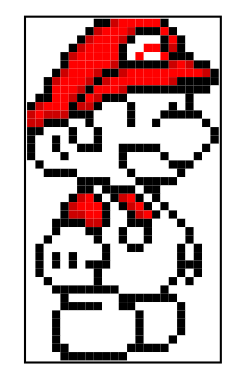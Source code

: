 digraph matriz_inorder
{
	node[shape = plaintext];
		//Nodos internos
		capa_inorder[label = <<TABLE BORDER = "1" CELLBORDER = "0" CELLSPACING = "0">
		<TR > <TD BGCOLOR = "#FFFFFF"></TD>	<TD BGCOLOR = "#FFFFFF"></TD>	<TD BGCOLOR = "#FFFFFF"></TD>	<TD BGCOLOR = "#FFFFFF"></TD>	<TD BGCOLOR = "#FFFFFF"></TD>	<TD BGCOLOR = "#FFFFFF"></TD>	<TD BGCOLOR = "#FFFFFF"></TD>	<TD BGCOLOR = "#FFFFFF"></TD>	<TD BGCOLOR = "#000000"></TD>	<TD BGCOLOR = "#000000"></TD>	<TD BGCOLOR = "#CC0000"></TD>	<TD BGCOLOR = "#FF0000"></TD>	<TD BGCOLOR = "#FF0000"></TD>	<TD BGCOLOR = "#FF0000"></TD>	<TD BGCOLOR = "#FF0000"></TD>	<TD BGCOLOR = "#FF0000"></TD>	<TD BGCOLOR = "#000000"></TD>	<TD BGCOLOR = "#FFFFFF"></TD>	<TD BGCOLOR = "#FFFFFF"></TD>	<TD BGCOLOR = "#FFFFFF"></TD>	<TD BGCOLOR = "#FFFFFF"></TD>	<TD BGCOLOR = "#FFFFFF"></TD>	<TD BGCOLOR = "#FFFFFF"></TD>	 </TR>
		<TR > <TD BGCOLOR = "#FFFFFF"></TD>	<TD BGCOLOR = "#FFFFFF"></TD>	<TD BGCOLOR = "#FFFFFF"></TD>	<TD BGCOLOR = "#FFFFFF"></TD>	<TD BGCOLOR = "#FFFFFF"></TD>	<TD BGCOLOR = "#FFFFFF"></TD>	<TD BGCOLOR = "#FFFFFF"></TD>	<TD BGCOLOR = "#000000"></TD>	<TD BGCOLOR = "#CC0000"></TD>	<TD BGCOLOR = "#FF0000"></TD>	<TD BGCOLOR = "#FF0000"></TD>	<TD BGCOLOR = "#FF0000"></TD>	<TD BGCOLOR = "#CC0000"></TD>	<TD BGCOLOR = "#000000"></TD>	<TD BGCOLOR = "#000000"></TD>	<TD BGCOLOR = "#000000"></TD>	<TD BGCOLOR = "#FF0000"></TD>	<TD BGCOLOR = "#000000"></TD>	<TD BGCOLOR = "#FFFFFF"></TD>	<TD BGCOLOR = "#FFFFFF"></TD>	<TD BGCOLOR = "#FFFFFF"></TD>	<TD BGCOLOR = "#FFFFFF"></TD>	<TD BGCOLOR = "#FFFFFF"></TD>	 </TR>
		<TR > <TD BGCOLOR = "#FFFFFF"></TD>	<TD BGCOLOR = "#FFFFFF"></TD>	<TD BGCOLOR = "#FFFFFF"></TD>	<TD BGCOLOR = "#FFFFFF"></TD>	<TD BGCOLOR = "#FFFFFF"></TD>	<TD BGCOLOR = "#FFFFFF"></TD>	<TD BGCOLOR = "#000000"></TD>	<TD BGCOLOR = "#CC0000"></TD>	<TD BGCOLOR = "#FF0000"></TD>	<TD BGCOLOR = "#FF0000"></TD>	<TD BGCOLOR = "#FF0000"></TD>	<TD BGCOLOR = "#CC0000"></TD>	<TD BGCOLOR = "#000000"></TD>	<TD BGCOLOR = "#FFFFFF"></TD>	<TD BGCOLOR = "#FFFFFF"></TD>	<TD BGCOLOR = "#FFFFFF"></TD>	<TD BGCOLOR = "#000000"></TD>	<TD BGCOLOR = "#FF0000"></TD>	<TD BGCOLOR = "#000000"></TD>	<TD BGCOLOR = "#FFFFFF"></TD>	<TD BGCOLOR = "#FFFFFF"></TD>	<TD BGCOLOR = "#FFFFFF"></TD>	<TD BGCOLOR = "#FFFFFF"></TD>	 </TR>
		<TR > <TD BGCOLOR = "#FFFFFF"></TD>	<TD BGCOLOR = "#FFFFFF"></TD>	<TD BGCOLOR = "#FFFFFF"></TD>	<TD BGCOLOR = "#FFFFFF"></TD>	<TD BGCOLOR = "#FFFFFF"></TD>	<TD BGCOLOR = "#000000"></TD>	<TD BGCOLOR = "#CC0000"></TD>	<TD BGCOLOR = "#FF0000"></TD>	<TD BGCOLOR = "#FF0000"></TD>	<TD BGCOLOR = "#FF0000"></TD>	<TD BGCOLOR = "#FF0000"></TD>	<TD BGCOLOR = "#000000"></TD>	<TD BGCOLOR = "#FFFFFF"></TD>	<TD BGCOLOR = "#FFFFFF"></TD>	<TD BGCOLOR = "#FF0000"></TD>	<TD BGCOLOR = "#FF0000"></TD>	<TD BGCOLOR = "#000000"></TD>	<TD BGCOLOR = "#CC0000"></TD>	<TD BGCOLOR = "#000000"></TD>	<TD BGCOLOR = "#FFFFFF"></TD>	<TD BGCOLOR = "#FFFFFF"></TD>	<TD BGCOLOR = "#FFFFFF"></TD>	<TD BGCOLOR = "#FFFFFF"></TD>	 </TR>
		<TR > <TD BGCOLOR = "#FFFFFF"></TD>	<TD BGCOLOR = "#FFFFFF"></TD>	<TD BGCOLOR = "#FFFFFF"></TD>	<TD BGCOLOR = "#FFFFFF"></TD>	<TD BGCOLOR = "#000000"></TD>	<TD BGCOLOR = "#CC0000"></TD>	<TD BGCOLOR = "#FF0000"></TD>	<TD BGCOLOR = "#FF0000"></TD>	<TD BGCOLOR = "#FF0000"></TD>	<TD BGCOLOR = "#FF0000"></TD>	<TD BGCOLOR = "#FF0000"></TD>	<TD BGCOLOR = "#000000"></TD>	<TD BGCOLOR = "#FFFFFF"></TD>	<TD BGCOLOR = "#FF0000"></TD>	<TD BGCOLOR = "#FFFFFF"></TD>	<TD BGCOLOR = "#FFFFFF"></TD>	<TD BGCOLOR = "#FF0000"></TD>	<TD BGCOLOR = "#000000"></TD>	<TD BGCOLOR = "#000000"></TD>	<TD BGCOLOR = "#000000"></TD>	<TD BGCOLOR = "#FFFFFF"></TD>	<TD BGCOLOR = "#FFFFFF"></TD>	<TD BGCOLOR = "#FFFFFF"></TD>	 </TR>
		<TR > <TD BGCOLOR = "#FFFFFF"></TD>	<TD BGCOLOR = "#FFFFFF"></TD>	<TD BGCOLOR = "#FFFFFF"></TD>	<TD BGCOLOR = "#FFFFFF"></TD>	<TD BGCOLOR = "#000000"></TD>	<TD BGCOLOR = "#FF0000"></TD>	<TD BGCOLOR = "#FF0000"></TD>	<TD BGCOLOR = "#FF0000"></TD>	<TD BGCOLOR = "#FF0000"></TD>	<TD BGCOLOR = "#FF0000"></TD>	<TD BGCOLOR = "#CC0000"></TD>	<TD BGCOLOR = "#000000"></TD>	<TD BGCOLOR = "#000000"></TD>	<TD BGCOLOR = "#000000"></TD>	<TD BGCOLOR = "#000000"></TD>	<TD BGCOLOR = "#000000"></TD>	<TD BGCOLOR = "#000000"></TD>	<TD BGCOLOR = "#CC0000"></TD>	<TD BGCOLOR = "#FF0000"></TD>	<TD BGCOLOR = "#CC0000"></TD>	<TD BGCOLOR = "#000000"></TD>	<TD BGCOLOR = "#000000"></TD>	<TD BGCOLOR = "#FFFFFF"></TD>	 </TR>
		<TR > <TD BGCOLOR = "#FFFFFF"></TD>	<TD BGCOLOR = "#FFFFFF"></TD>	<TD BGCOLOR = "#FFFFFF"></TD>	<TD BGCOLOR = "#000000"></TD>	<TD BGCOLOR = "#CC0000"></TD>	<TD BGCOLOR = "#FF0000"></TD>	<TD BGCOLOR = "#FF0000"></TD>	<TD BGCOLOR = "#FF0000"></TD>	<TD BGCOLOR = "#CC0000"></TD>	<TD BGCOLOR = "#000000"></TD>	<TD BGCOLOR = "#000000"></TD>	<TD BGCOLOR = "#CC0000"></TD>	<TD BGCOLOR = "#FF0000"></TD>	<TD BGCOLOR = "#FF0000"></TD>	<TD BGCOLOR = "#FF0000"></TD>	<TD BGCOLOR = "#FF0000"></TD>	<TD BGCOLOR = "#FF0000"></TD>	<TD BGCOLOR = "#FF0000"></TD>	<TD BGCOLOR = "#FF0000"></TD>	<TD BGCOLOR = "#FF0000"></TD>	<TD BGCOLOR = "#FF0000"></TD>	<TD BGCOLOR = "#CC0000"></TD>	<TD BGCOLOR = "#000000"></TD>	 </TR>
		<TR > <TD BGCOLOR = "#FFFFFF"></TD>	<TD BGCOLOR = "#FFFFFF"></TD>	<TD BGCOLOR = "#000000"></TD>	<TD BGCOLOR = "#CC0000"></TD>	<TD BGCOLOR = "#FF0000"></TD>	<TD BGCOLOR = "#FF0000"></TD>	<TD BGCOLOR = "#FF0000"></TD>	<TD BGCOLOR = "#CC0000"></TD>	<TD BGCOLOR = "#000000"></TD>	<TD BGCOLOR = "#CC0000"></TD>	<TD BGCOLOR = "#FF0000"></TD>	<TD BGCOLOR = "#FF0000"></TD>	<TD BGCOLOR = "#FF0000"></TD>	<TD BGCOLOR = "#FF0000"></TD>	<TD BGCOLOR = "#FF0000"></TD>	<TD BGCOLOR = "#FF0000"></TD>	<TD BGCOLOR = "#FF0000"></TD>	<TD BGCOLOR = "#CC0000"></TD>	<TD BGCOLOR = "#000000"></TD>	<TD BGCOLOR = "#000000"></TD>	<TD BGCOLOR = "#000000"></TD>	<TD BGCOLOR = "#000000"></TD>	<TD BGCOLOR = "#000000"></TD>	 </TR>
		<TR > <TD BGCOLOR = "#FFFFFF"></TD>	<TD BGCOLOR = "#FFFFFF"></TD>	<TD BGCOLOR = "#000000"></TD>	<TD BGCOLOR = "#FF0000"></TD>	<TD BGCOLOR = "#FF0000"></TD>	<TD BGCOLOR = "#FF0000"></TD>	<TD BGCOLOR = "#CC0000"></TD>	<TD BGCOLOR = "#000000"></TD>	<TD BGCOLOR = "#FF0000"></TD>	<TD BGCOLOR = "#FF0000"></TD>	<TD BGCOLOR = "#FF0000"></TD>	<TD BGCOLOR = "#CC0000"></TD>	<TD BGCOLOR = "#000000"></TD>	<TD BGCOLOR = "#000000"></TD>	<TD BGCOLOR = "#000000"></TD>	<TD BGCOLOR = "#000000"></TD>	<TD BGCOLOR = "#000000"></TD>	<TD BGCOLOR = "#000000"></TD>	<TD BGCOLOR = "#000000"></TD>	<TD BGCOLOR = "#000000"></TD>	<TD BGCOLOR = "#000000"></TD>	<TD BGCOLOR = "#000000"></TD>	<TD BGCOLOR = "#FFFFFF"></TD>	 </TR>
		<TR > <TD BGCOLOR = "#FFFFFF"></TD>	<TD BGCOLOR = "#000000"></TD>	<TD BGCOLOR = "#000000"></TD>	<TD BGCOLOR = "#FF0000"></TD>	<TD BGCOLOR = "#FF0000"></TD>	<TD BGCOLOR = "#CC0000"></TD>	<TD BGCOLOR = "#000000"></TD>	<TD BGCOLOR = "#FF0000"></TD>	<TD BGCOLOR = "#CC0000"></TD>	<TD BGCOLOR = "#000000"></TD>	<TD BGCOLOR = "#000000"></TD>	<TD BGCOLOR = "#000000"></TD>	<TD BGCOLOR = "#FFFFFF"></TD>	<TD BGCOLOR = "#FFFFFF"></TD>	<TD BGCOLOR = "#FFFFFF"></TD>	<TD BGCOLOR = "#FFFFFF"></TD>	<TD BGCOLOR = "#FFFFFF"></TD>	<TD BGCOLOR = "#FFFFFF"></TD>	<TD BGCOLOR = "#FFFFFF"></TD>	<TD BGCOLOR = "#000000"></TD>	<TD BGCOLOR = "#FFFFFF"></TD>	<TD BGCOLOR = "#FFFFFF"></TD>	<TD BGCOLOR = "#FFFFFF"></TD>	 </TR>
		<TR > <TD BGCOLOR = "#000000"></TD>	<TD BGCOLOR = "#CC0000"></TD>	<TD BGCOLOR = "#FF0000"></TD>	<TD BGCOLOR = "#FF0000"></TD>	<TD BGCOLOR = "#FF0000"></TD>	<TD BGCOLOR = "#000000"></TD>	<TD BGCOLOR = "#CC0000"></TD>	<TD BGCOLOR = "#CC0000"></TD>	<TD BGCOLOR = "#000000"></TD>	<TD BGCOLOR = "#FFFFFF"></TD>	<TD BGCOLOR = "#FFFFFF"></TD>	<TD BGCOLOR = "#FFFFFF"></TD>	<TD BGCOLOR = "#000000"></TD>	<TD BGCOLOR = "#FFFFFF"></TD>	<TD BGCOLOR = "#FFFFFF"></TD>	<TD BGCOLOR = "#FFFFFF"></TD>	<TD BGCOLOR = "#FFFFFF"></TD>	<TD BGCOLOR = "#000000"></TD>	<TD BGCOLOR = "#FFFFFF"></TD>	<TD BGCOLOR = "#000000"></TD>	<TD BGCOLOR = "#FFFFFF"></TD>	<TD BGCOLOR = "#FFFFFF"></TD>	<TD BGCOLOR = "#FFFFFF"></TD>	 </TR>
		<TR > <TD BGCOLOR = "#CC0000"></TD>	<TD BGCOLOR = "#FF0000"></TD>	<TD BGCOLOR = "#CC0000"></TD>	<TD BGCOLOR = "#CC0000"></TD>	<TD BGCOLOR = "#CC0000"></TD>	<TD BGCOLOR = "#000000"></TD>	<TD BGCOLOR = "#000000"></TD>	<TD BGCOLOR = "#000000"></TD>	<TD BGCOLOR = "#FFFFFF"></TD>	<TD BGCOLOR = "#FFFFFF"></TD>	<TD BGCOLOR = "#FFFFFF"></TD>	<TD BGCOLOR = "#FFFFFF"></TD>	<TD BGCOLOR = "#000000"></TD>	<TD BGCOLOR = "#FFFFFF"></TD>	<TD BGCOLOR = "#FFFFFF"></TD>	<TD BGCOLOR = "#FFFFFF"></TD>	<TD BGCOLOR = "#000000"></TD>	<TD BGCOLOR = "#000000"></TD>	<TD BGCOLOR = "#000000"></TD>	<TD BGCOLOR = "#000000"></TD>	<TD BGCOLOR = "#000000"></TD>	<TD BGCOLOR = "#FFFFFF"></TD>	<TD BGCOLOR = "#FFFFFF"></TD>	 </TR>
		<TR > <TD BGCOLOR = "#CC0000"></TD>	<TD BGCOLOR = "#CC0000"></TD>	<TD BGCOLOR = "#000000"></TD>	<TD BGCOLOR = "#000000"></TD>	<TD BGCOLOR = "#000000"></TD>	<TD BGCOLOR = "#FFFFFF"></TD>	<TD BGCOLOR = "#FFFFFF"></TD>	<TD BGCOLOR = "#000000"></TD>	<TD BGCOLOR = "#FFFFFF"></TD>	<TD BGCOLOR = "#FFFFFF"></TD>	<TD BGCOLOR = "#FFFFFF"></TD>	<TD BGCOLOR = "#FFFFFF"></TD>	<TD BGCOLOR = "#000000"></TD>	<TD BGCOLOR = "#FFFFFF"></TD>	<TD BGCOLOR = "#FFFFFF"></TD>	<TD BGCOLOR = "#000000"></TD>	<TD BGCOLOR = "#FFFFFF"></TD>	<TD BGCOLOR = "#FFFFFF"></TD>	<TD BGCOLOR = "#FFFFFF"></TD>	<TD BGCOLOR = "#FFFFFF"></TD>	<TD BGCOLOR = "#FFFFFF"></TD>	<TD BGCOLOR = "#000000"></TD>	<TD BGCOLOR = "#FFFFFF"></TD>	 </TR>
		<TR > <TD BGCOLOR = "#000000"></TD>	<TD BGCOLOR = "#000000"></TD>	<TD BGCOLOR = "#FFFFFF"></TD>	<TD BGCOLOR = "#FFFFFF"></TD>	<TD BGCOLOR = "#FFFFFF"></TD>	<TD BGCOLOR = "#000000"></TD>	<TD BGCOLOR = "#FFFFFF"></TD>	<TD BGCOLOR = "#FFFFFF"></TD>	<TD BGCOLOR = "#000000"></TD>	<TD BGCOLOR = "#FFFFFF"></TD>	<TD BGCOLOR = "#FFFFFF"></TD>	<TD BGCOLOR = "#FFFFFF"></TD>	<TD BGCOLOR = "#FFFFFF"></TD>	<TD BGCOLOR = "#FFFFFF"></TD>	<TD BGCOLOR = "#FFFFFF"></TD>	<TD BGCOLOR = "#FFFFFF"></TD>	<TD BGCOLOR = "#FFFFFF"></TD>	<TD BGCOLOR = "#FFFFFF"></TD>	<TD BGCOLOR = "#FFFFFF"></TD>	<TD BGCOLOR = "#FFFFFF"></TD>	<TD BGCOLOR = "#FFFFFF"></TD>	<TD BGCOLOR = "#FFFFFF"></TD>	<TD BGCOLOR = "#000000"></TD>	 </TR>
		<TR > <TD BGCOLOR = "#000000"></TD>	<TD BGCOLOR = "#FFFFFF"></TD>	<TD BGCOLOR = "#FFFFFF"></TD>	<TD BGCOLOR = "#000000"></TD>	<TD BGCOLOR = "#FFFFFF"></TD>	<TD BGCOLOR = "#000000"></TD>	<TD BGCOLOR = "#FFFFFF"></TD>	<TD BGCOLOR = "#FFFFFF"></TD>	<TD BGCOLOR = "#000000"></TD>	<TD BGCOLOR = "#FFFFFF"></TD>	<TD BGCOLOR = "#FFFFFF"></TD>	<TD BGCOLOR = "#FFFFFF"></TD>	<TD BGCOLOR = "#FFFFFF"></TD>	<TD BGCOLOR = "#FFFFFF"></TD>	<TD BGCOLOR = "#FFFFFF"></TD>	<TD BGCOLOR = "#FFFFFF"></TD>	<TD BGCOLOR = "#FFFFFF"></TD>	<TD BGCOLOR = "#FFFFFF"></TD>	<TD BGCOLOR = "#FFFFFF"></TD>	<TD BGCOLOR = "#FFFFFF"></TD>	<TD BGCOLOR = "#FFFFFF"></TD>	<TD BGCOLOR = "#FFFFFF"></TD>	<TD BGCOLOR = "#000000"></TD>	 </TR>
		<TR > <TD BGCOLOR = "#000000"></TD>	<TD BGCOLOR = "#FFFFFF"></TD>	<TD BGCOLOR = "#FFFFFF"></TD>	<TD BGCOLOR = "#000000"></TD>	<TD BGCOLOR = "#FFFFFF"></TD>	<TD BGCOLOR = "#FFFFFF"></TD>	<TD BGCOLOR = "#000000"></TD>	<TD BGCOLOR = "#000000"></TD>	<TD BGCOLOR = "#000000"></TD>	<TD BGCOLOR = "#FFFFFF"></TD>	<TD BGCOLOR = "#FFFFFF"></TD>	<TD BGCOLOR = "#000000"></TD>	<TD BGCOLOR = "#000000"></TD>	<TD BGCOLOR = "#000000"></TD>	<TD BGCOLOR = "#000000"></TD>	<TD BGCOLOR = "#000000"></TD>	<TD BGCOLOR = "#FFFFFF"></TD>	<TD BGCOLOR = "#FFFFFF"></TD>	<TD BGCOLOR = "#FFFFFF"></TD>	<TD BGCOLOR = "#FFFFFF"></TD>	<TD BGCOLOR = "#FFFFFF"></TD>	<TD BGCOLOR = "#000000"></TD>	<TD BGCOLOR = "#FFFFFF"></TD>	 </TR>
		<TR > <TD BGCOLOR = "#000000"></TD>	<TD BGCOLOR = "#FFFFFF"></TD>	<TD BGCOLOR = "#FFFFFF"></TD>	<TD BGCOLOR = "#FFFFFF"></TD>	<TD BGCOLOR = "#000000"></TD>	<TD BGCOLOR = "#FFFFFF"></TD>	<TD BGCOLOR = "#FFFFFF"></TD>	<TD BGCOLOR = "#FFFFFF"></TD>	<TD BGCOLOR = "#FFFFFF"></TD>	<TD BGCOLOR = "#FFFFFF"></TD>	<TD BGCOLOR = "#FFFFFF"></TD>	<TD BGCOLOR = "#000000"></TD>	<TD BGCOLOR = "#FFFFFF"></TD>	<TD BGCOLOR = "#FFFFFF"></TD>	<TD BGCOLOR = "#FFFFFF"></TD>	<TD BGCOLOR = "#FFFFFF"></TD>	<TD BGCOLOR = "#000000"></TD>	<TD BGCOLOR = "#FFFFFF"></TD>	<TD BGCOLOR = "#FFFFFF"></TD>	<TD BGCOLOR = "#FFFFFF"></TD>	<TD BGCOLOR = "#000000"></TD>	<TD BGCOLOR = "#FFFFFF"></TD>	<TD BGCOLOR = "#FFFFFF"></TD>	 </TR>
		<TR > <TD BGCOLOR = "#FFFFFF"></TD>	<TD BGCOLOR = "#000000"></TD>	<TD BGCOLOR = "#FFFFFF"></TD>	<TD BGCOLOR = "#FFFFFF"></TD>	<TD BGCOLOR = "#FFFFFF"></TD>	<TD BGCOLOR = "#FFFFFF"></TD>	<TD BGCOLOR = "#FFFFFF"></TD>	<TD BGCOLOR = "#FFFFFF"></TD>	<TD BGCOLOR = "#FFFFFF"></TD>	<TD BGCOLOR = "#FFFFFF"></TD>	<TD BGCOLOR = "#FFFFFF"></TD>	<TD BGCOLOR = "#000000"></TD>	<TD BGCOLOR = "#FFFFFF"></TD>	<TD BGCOLOR = "#FFFFFF"></TD>	<TD BGCOLOR = "#FFFFFF"></TD>	<TD BGCOLOR = "#FFFFFF"></TD>	<TD BGCOLOR = "#FFFFFF"></TD>	<TD BGCOLOR = "#000000"></TD>	<TD BGCOLOR = "#000000"></TD>	<TD BGCOLOR = "#000000"></TD>	<TD BGCOLOR = "#FFFFFF"></TD>	<TD BGCOLOR = "#FFFFFF"></TD>	<TD BGCOLOR = "#FFFFFF"></TD>	 </TR>
		<TR > <TD BGCOLOR = "#FFFFFF"></TD>	<TD BGCOLOR = "#FFFFFF"></TD>	<TD BGCOLOR = "#000000"></TD>	<TD BGCOLOR = "#000000"></TD>	<TD BGCOLOR = "#000000"></TD>	<TD BGCOLOR = "#000000"></TD>	<TD BGCOLOR = "#FFFFFF"></TD>	<TD BGCOLOR = "#FFFFFF"></TD>	<TD BGCOLOR = "#FFFFFF"></TD>	<TD BGCOLOR = "#FFFFFF"></TD>	<TD BGCOLOR = "#FFFFFF"></TD>	<TD BGCOLOR = "#FFFFFF"></TD>	<TD BGCOLOR = "#000000"></TD>	<TD BGCOLOR = "#FFFFFF"></TD>	<TD BGCOLOR = "#FFFFFF"></TD>	<TD BGCOLOR = "#FFFFFF"></TD>	<TD BGCOLOR = "#FFFFFF"></TD>	<TD BGCOLOR = "#FFFFFF"></TD>	<TD BGCOLOR = "#000000"></TD>	<TD BGCOLOR = "#FFFFFF"></TD>	<TD BGCOLOR = "#FFFFFF"></TD>	<TD BGCOLOR = "#FFFFFF"></TD>	<TD BGCOLOR = "#FFFFFF"></TD>	 </TR>
		<TR > <TD BGCOLOR = "#FFFFFF"></TD>	<TD BGCOLOR = "#FFFFFF"></TD>	<TD BGCOLOR = "#FFFFFF"></TD>	<TD BGCOLOR = "#FFFFFF"></TD>	<TD BGCOLOR = "#FFFFFF"></TD>	<TD BGCOLOR = "#FFFFFF"></TD>	<TD BGCOLOR = "#000000"></TD>	<TD BGCOLOR = "#000000"></TD>	<TD BGCOLOR = "#000000"></TD>	<TD BGCOLOR = "#000000"></TD>	<TD BGCOLOR = "#FFFFFF"></TD>	<TD BGCOLOR = "#FFFFFF"></TD>	<TD BGCOLOR = "#FFFFFF"></TD>	<TD BGCOLOR = "#000000"></TD>	<TD BGCOLOR = "#000000"></TD>	<TD BGCOLOR = "#000000"></TD>	<TD BGCOLOR = "#000000"></TD>	<TD BGCOLOR = "#000000"></TD>	<TD BGCOLOR = "#FFFFFF"></TD>	<TD BGCOLOR = "#FFFFFF"></TD>	<TD BGCOLOR = "#FFFFFF"></TD>	<TD BGCOLOR = "#FFFFFF"></TD>	<TD BGCOLOR = "#FFFFFF"></TD>	 </TR>
		<TR > <TD BGCOLOR = "#FFFFFF"></TD>	<TD BGCOLOR = "#FFFFFF"></TD>	<TD BGCOLOR = "#FFFFFF"></TD>	<TD BGCOLOR = "#FFFFFF"></TD>	<TD BGCOLOR = "#FFFFFF"></TD>	<TD BGCOLOR = "#FFFFFF"></TD>	<TD BGCOLOR = "#000000"></TD>	<TD BGCOLOR = "#000000"></TD>	<TD BGCOLOR = "#FFFFFF"></TD>	<TD BGCOLOR = "#000000"></TD>	<TD BGCOLOR = "#000000"></TD>	<TD BGCOLOR = "#000000"></TD>	<TD BGCOLOR = "#000000"></TD>	<TD BGCOLOR = "#FFFFFF"></TD>	<TD BGCOLOR = "#000000"></TD>	<TD BGCOLOR = "#000000"></TD>	<TD BGCOLOR = "#FFFFFF"></TD>	<TD BGCOLOR = "#FFFFFF"></TD>	<TD BGCOLOR = "#FFFFFF"></TD>	<TD BGCOLOR = "#FFFFFF"></TD>	<TD BGCOLOR = "#FFFFFF"></TD>	<TD BGCOLOR = "#FFFFFF"></TD>	<TD BGCOLOR = "#FFFFFF"></TD>	 </TR>
		<TR > <TD BGCOLOR = "#FFFFFF"></TD>	<TD BGCOLOR = "#FFFFFF"></TD>	<TD BGCOLOR = "#FFFFFF"></TD>	<TD BGCOLOR = "#FFFFFF"></TD>	<TD BGCOLOR = "#FFFFFF"></TD>	<TD BGCOLOR = "#000000"></TD>	<TD BGCOLOR = "#CC0000"></TD>	<TD BGCOLOR = "#FF0000"></TD>	<TD BGCOLOR = "#000000"></TD>	<TD BGCOLOR = "#FFFFFF"></TD>	<TD BGCOLOR = "#000000"></TD>	<TD BGCOLOR = "#CC0000"></TD>	<TD BGCOLOR = "#FF0000"></TD>	<TD BGCOLOR = "#000000"></TD>	<TD BGCOLOR = "#FFFFFF"></TD>	<TD BGCOLOR = "#000000"></TD>	<TD BGCOLOR = "#FFFFFF"></TD>	<TD BGCOLOR = "#FFFFFF"></TD>	<TD BGCOLOR = "#FFFFFF"></TD>	<TD BGCOLOR = "#FFFFFF"></TD>	<TD BGCOLOR = "#FFFFFF"></TD>	<TD BGCOLOR = "#FFFFFF"></TD>	<TD BGCOLOR = "#FFFFFF"></TD>	 </TR>
		<TR > <TD BGCOLOR = "#FFFFFF"></TD>	<TD BGCOLOR = "#FFFFFF"></TD>	<TD BGCOLOR = "#FFFFFF"></TD>	<TD BGCOLOR = "#FFFFFF"></TD>	<TD BGCOLOR = "#000000"></TD>	<TD BGCOLOR = "#CC0000"></TD>	<TD BGCOLOR = "#FF0000"></TD>	<TD BGCOLOR = "#FF0000"></TD>	<TD BGCOLOR = "#FF0000"></TD>	<TD BGCOLOR = "#000000"></TD>	<TD BGCOLOR = "#FFFFFF"></TD>	<TD BGCOLOR = "#000000"></TD>	<TD BGCOLOR = "#CC0000"></TD>	<TD BGCOLOR = "#FF0000"></TD>	<TD BGCOLOR = "#000000"></TD>	<TD BGCOLOR = "#FFFFFF"></TD>	<TD BGCOLOR = "#000000"></TD>	<TD BGCOLOR = "#FFFFFF"></TD>	<TD BGCOLOR = "#FFFFFF"></TD>	<TD BGCOLOR = "#FFFFFF"></TD>	<TD BGCOLOR = "#FFFFFF"></TD>	<TD BGCOLOR = "#FFFFFF"></TD>	<TD BGCOLOR = "#FFFFFF"></TD>	 </TR>
		<TR > <TD BGCOLOR = "#FFFFFF"></TD>	<TD BGCOLOR = "#FFFFFF"></TD>	<TD BGCOLOR = "#FFFFFF"></TD>	<TD BGCOLOR = "#FFFFFF"></TD>	<TD BGCOLOR = "#000000"></TD>	<TD BGCOLOR = "#CC0000"></TD>	<TD BGCOLOR = "#CC0000"></TD>	<TD BGCOLOR = "#FF0000"></TD>	<TD BGCOLOR = "#FF0000"></TD>	<TD BGCOLOR = "#000000"></TD>	<TD BGCOLOR = "#FFFFFF"></TD>	<TD BGCOLOR = "#FFFFFF"></TD>	<TD BGCOLOR = "#000000"></TD>	<TD BGCOLOR = "#CC0000"></TD>	<TD BGCOLOR = "#FF0000"></TD>	<TD BGCOLOR = "#000000"></TD>	<TD BGCOLOR = "#FFFFFF"></TD>	<TD BGCOLOR = "#000000"></TD>	<TD BGCOLOR = "#FFFFFF"></TD>	<TD BGCOLOR = "#FFFFFF"></TD>	<TD BGCOLOR = "#FFFFFF"></TD>	<TD BGCOLOR = "#FFFFFF"></TD>	<TD BGCOLOR = "#FFFFFF"></TD>	 </TR>
		<TR > <TD BGCOLOR = "#FFFFFF"></TD>	<TD BGCOLOR = "#FFFFFF"></TD>	<TD BGCOLOR = "#FFFFFF"></TD>	<TD BGCOLOR = "#000000"></TD>	<TD BGCOLOR = "#000000"></TD>	<TD BGCOLOR = "#000000"></TD>	<TD BGCOLOR = "#000000"></TD>	<TD BGCOLOR = "#CC0000"></TD>	<TD BGCOLOR = "#CC0000"></TD>	<TD BGCOLOR = "#000000"></TD>	<TD BGCOLOR = "#FFFFFF"></TD>	<TD BGCOLOR = "#FFFFFF"></TD>	<TD BGCOLOR = "#000000"></TD>	<TD BGCOLOR = "#000000"></TD>	<TD BGCOLOR = "#000000"></TD>	<TD BGCOLOR = "#FFFFFF"></TD>	<TD BGCOLOR = "#FFFFFF"></TD>	<TD BGCOLOR = "#FFFFFF"></TD>	<TD BGCOLOR = "#000000"></TD>	<TD BGCOLOR = "#FFFFFF"></TD>	<TD BGCOLOR = "#FFFFFF"></TD>	<TD BGCOLOR = "#FFFFFF"></TD>	<TD BGCOLOR = "#FFFFFF"></TD>	 </TR>
		<TR > <TD BGCOLOR = "#FFFFFF"></TD>	<TD BGCOLOR = "#FFFFFF"></TD>	<TD BGCOLOR = "#FFFFFF"></TD>	<TD BGCOLOR = "#000000"></TD>	<TD BGCOLOR = "#FFFFFF"></TD>	<TD BGCOLOR = "#FFFFFF"></TD>	<TD BGCOLOR = "#FFFFFF"></TD>	<TD BGCOLOR = "#000000"></TD>	<TD BGCOLOR = "#000000"></TD>	<TD BGCOLOR = "#FFFFFF"></TD>	<TD BGCOLOR = "#FFFFFF"></TD>	<TD BGCOLOR = "#000000"></TD>	<TD BGCOLOR = "#FFFFFF"></TD>	<TD BGCOLOR = "#FFFFFF"></TD>	<TD BGCOLOR = "#000000"></TD>	<TD BGCOLOR = "#FFFFFF"></TD>	<TD BGCOLOR = "#FFFFFF"></TD>	<TD BGCOLOR = "#FFFFFF"></TD>	<TD BGCOLOR = "#FFFFFF"></TD>	<TD BGCOLOR = "#000000"></TD>	<TD BGCOLOR = "#FFFFFF"></TD>	<TD BGCOLOR = "#FFFFFF"></TD>	<TD BGCOLOR = "#FFFFFF"></TD>	 </TR>
		<TR > <TD BGCOLOR = "#FFFFFF"></TD>	<TD BGCOLOR = "#FFFFFF"></TD>	<TD BGCOLOR = "#000000"></TD>	<TD BGCOLOR = "#FFFFFF"></TD>	<TD BGCOLOR = "#FFFFFF"></TD>	<TD BGCOLOR = "#FFFFFF"></TD>	<TD BGCOLOR = "#FFFFFF"></TD>	<TD BGCOLOR = "#FFFFFF"></TD>	<TD BGCOLOR = "#000000"></TD>	<TD BGCOLOR = "#FFFFFF"></TD>	<TD BGCOLOR = "#FFFFFF"></TD>	<TD BGCOLOR = "#000000"></TD>	<TD BGCOLOR = "#FFFFFF"></TD>	<TD BGCOLOR = "#FFFFFF"></TD>	<TD BGCOLOR = "#000000"></TD>	<TD BGCOLOR = "#FFFFFF"></TD>	<TD BGCOLOR = "#FFFFFF"></TD>	<TD BGCOLOR = "#FFFFFF"></TD>	<TD BGCOLOR = "#FFFFFF"></TD>	<TD BGCOLOR = "#000000"></TD>	<TD BGCOLOR = "#FFFFFF"></TD>	<TD BGCOLOR = "#FFFFFF"></TD>	<TD BGCOLOR = "#FFFFFF"></TD>	 </TR>
		<TR > <TD BGCOLOR = "#FFFFFF"></TD>	<TD BGCOLOR = "#000000"></TD>	<TD BGCOLOR = "#FFFFFF"></TD>	<TD BGCOLOR = "#FFFFFF"></TD>	<TD BGCOLOR = "#FFFFFF"></TD>	<TD BGCOLOR = "#FFFFFF"></TD>	<TD BGCOLOR = "#FFFFFF"></TD>	<TD BGCOLOR = "#FFFFFF"></TD>	<TD BGCOLOR = "#FFFFFF"></TD>	<TD BGCOLOR = "#000000"></TD>	<TD BGCOLOR = "#FFFFFF"></TD>	<TD BGCOLOR = "#FFFFFF"></TD>	<TD BGCOLOR = "#000000"></TD>	<TD BGCOLOR = "#000000"></TD>	<TD BGCOLOR = "#FFFFFF"></TD>	<TD BGCOLOR = "#FFFFFF"></TD>	<TD BGCOLOR = "#FFFFFF"></TD>	<TD BGCOLOR = "#FFFFFF"></TD>	<TD BGCOLOR = "#000000"></TD>	<TD BGCOLOR = "#FFFFFF"></TD>	<TD BGCOLOR = "#000000"></TD>	<TD BGCOLOR = "#FFFFFF"></TD>	<TD BGCOLOR = "#FFFFFF"></TD>	 </TR>
		<TR > <TD BGCOLOR = "#FFFFFF"></TD>	<TD BGCOLOR = "#000000"></TD>	<TD BGCOLOR = "#FFFFFF"></TD>	<TD BGCOLOR = "#000000"></TD>	<TD BGCOLOR = "#FFFFFF"></TD>	<TD BGCOLOR = "#000000"></TD>	<TD BGCOLOR = "#FFFFFF"></TD>	<TD BGCOLOR = "#FFFFFF"></TD>	<TD BGCOLOR = "#FFFFFF"></TD>	<TD BGCOLOR = "#000000"></TD>	<TD BGCOLOR = "#FFFFFF"></TD>	<TD BGCOLOR = "#FFFFFF"></TD>	<TD BGCOLOR = "#FFFFFF"></TD>	<TD BGCOLOR = "#FFFFFF"></TD>	<TD BGCOLOR = "#FFFFFF"></TD>	<TD BGCOLOR = "#FFFFFF"></TD>	<TD BGCOLOR = "#FFFFFF"></TD>	<TD BGCOLOR = "#FFFFFF"></TD>	<TD BGCOLOR = "#000000"></TD>	<TD BGCOLOR = "#FFFFFF"></TD>	<TD BGCOLOR = "#000000"></TD>	<TD BGCOLOR = "#FFFFFF"></TD>	<TD BGCOLOR = "#FFFFFF"></TD>	 </TR>
		<TR > <TD BGCOLOR = "#FFFFFF"></TD>	<TD BGCOLOR = "#000000"></TD>	<TD BGCOLOR = "#FFFFFF"></TD>	<TD BGCOLOR = "#000000"></TD>	<TD BGCOLOR = "#FFFFFF"></TD>	<TD BGCOLOR = "#000000"></TD>	<TD BGCOLOR = "#FFFFFF"></TD>	<TD BGCOLOR = "#000000"></TD>	<TD BGCOLOR = "#000000"></TD>	<TD BGCOLOR = "#000000"></TD>	<TD BGCOLOR = "#FFFFFF"></TD>	<TD BGCOLOR = "#FFFFFF"></TD>	<TD BGCOLOR = "#FFFFFF"></TD>	<TD BGCOLOR = "#FFFFFF"></TD>	<TD BGCOLOR = "#FFFFFF"></TD>	<TD BGCOLOR = "#FFFFFF"></TD>	<TD BGCOLOR = "#FFFFFF"></TD>	<TD BGCOLOR = "#FFFFFF"></TD>	<TD BGCOLOR = "#000000"></TD>	<TD BGCOLOR = "#000000"></TD>	<TD BGCOLOR = "#000000"></TD>	<TD BGCOLOR = "#FFFFFF"></TD>	<TD BGCOLOR = "#FFFFFF"></TD>	 </TR>
		<TR > <TD BGCOLOR = "#FFFFFF"></TD>	<TD BGCOLOR = "#000000"></TD>	<TD BGCOLOR = "#FFFFFF"></TD>	<TD BGCOLOR = "#FFFFFF"></TD>	<TD BGCOLOR = "#FFFFFF"></TD>	<TD BGCOLOR = "#FFFFFF"></TD>	<TD BGCOLOR = "#FFFFFF"></TD>	<TD BGCOLOR = "#FFFFFF"></TD>	<TD BGCOLOR = "#000000"></TD>	<TD BGCOLOR = "#FFFFFF"></TD>	<TD BGCOLOR = "#FFFFFF"></TD>	<TD BGCOLOR = "#FFFFFF"></TD>	<TD BGCOLOR = "#FFFFFF"></TD>	<TD BGCOLOR = "#FFFFFF"></TD>	<TD BGCOLOR = "#FFFFFF"></TD>	<TD BGCOLOR = "#FFFFFF"></TD>	<TD BGCOLOR = "#FFFFFF"></TD>	<TD BGCOLOR = "#FFFFFF"></TD>	<TD BGCOLOR = "#000000"></TD>	<TD BGCOLOR = "#FFFFFF"></TD>	<TD BGCOLOR = "#000000"></TD>	<TD BGCOLOR = "#FFFFFF"></TD>	<TD BGCOLOR = "#FFFFFF"></TD>	 </TR>
		<TR > <TD BGCOLOR = "#FFFFFF"></TD>	<TD BGCOLOR = "#FFFFFF"></TD>	<TD BGCOLOR = "#000000"></TD>	<TD BGCOLOR = "#FFFFFF"></TD>	<TD BGCOLOR = "#FFFFFF"></TD>	<TD BGCOLOR = "#FFFFFF"></TD>	<TD BGCOLOR = "#FFFFFF"></TD>	<TD BGCOLOR = "#FFFFFF"></TD>	<TD BGCOLOR = "#000000"></TD>	<TD BGCOLOR = "#FFFFFF"></TD>	<TD BGCOLOR = "#FFFFFF"></TD>	<TD BGCOLOR = "#FFFFFF"></TD>	<TD BGCOLOR = "#FFFFFF"></TD>	<TD BGCOLOR = "#FFFFFF"></TD>	<TD BGCOLOR = "#FFFFFF"></TD>	<TD BGCOLOR = "#FFFFFF"></TD>	<TD BGCOLOR = "#FFFFFF"></TD>	<TD BGCOLOR = "#000000"></TD>	<TD BGCOLOR = "#FFFFFF"></TD>	<TD BGCOLOR = "#000000"></TD>	<TD BGCOLOR = "#FFFFFF"></TD>	<TD BGCOLOR = "#FFFFFF"></TD>	<TD BGCOLOR = "#FFFFFF"></TD>	 </TR>
		<TR > <TD BGCOLOR = "#FFFFFF"></TD>	<TD BGCOLOR = "#FFFFFF"></TD>	<TD BGCOLOR = "#FFFFFF"></TD>	<TD BGCOLOR = "#000000"></TD>	<TD BGCOLOR = "#000000"></TD>	<TD BGCOLOR = "#000000"></TD>	<TD BGCOLOR = "#000000"></TD>	<TD BGCOLOR = "#000000"></TD>	<TD BGCOLOR = "#000000"></TD>	<TD BGCOLOR = "#000000"></TD>	<TD BGCOLOR = "#000000"></TD>	<TD BGCOLOR = "#FFFFFF"></TD>	<TD BGCOLOR = "#FFFFFF"></TD>	<TD BGCOLOR = "#FFFFFF"></TD>	<TD BGCOLOR = "#FFFFFF"></TD>	<TD BGCOLOR = "#FFFFFF"></TD>	<TD BGCOLOR = "#000000"></TD>	<TD BGCOLOR = "#FFFFFF"></TD>	<TD BGCOLOR = "#FFFFFF"></TD>	<TD BGCOLOR = "#FFFFFF"></TD>	<TD BGCOLOR = "#FFFFFF"></TD>	<TD BGCOLOR = "#FFFFFF"></TD>	<TD BGCOLOR = "#FFFFFF"></TD>	 </TR>
		<TR > <TD BGCOLOR = "#FFFFFF"></TD>	<TD BGCOLOR = "#FFFFFF"></TD>	<TD BGCOLOR = "#FFFFFF"></TD>	<TD BGCOLOR = "#FFFFFF"></TD>	<TD BGCOLOR = "#000000"></TD>	<TD BGCOLOR = "#FFFFFF"></TD>	<TD BGCOLOR = "#FFFFFF"></TD>	<TD BGCOLOR = "#FFFFFF"></TD>	<TD BGCOLOR = "#FFFFFF"></TD>	<TD BGCOLOR = "#FFFFFF"></TD>	<TD BGCOLOR = "#FFFFFF"></TD>	<TD BGCOLOR = "#000000"></TD>	<TD BGCOLOR = "#000000"></TD>	<TD BGCOLOR = "#000000"></TD>	<TD BGCOLOR = "#000000"></TD>	<TD BGCOLOR = "#000000"></TD>	<TD BGCOLOR = "#000000"></TD>	<TD BGCOLOR = "#000000"></TD>	<TD BGCOLOR = "#FFFFFF"></TD>	<TD BGCOLOR = "#FFFFFF"></TD>	<TD BGCOLOR = "#FFFFFF"></TD>	<TD BGCOLOR = "#FFFFFF"></TD>	<TD BGCOLOR = "#FFFFFF"></TD>	 </TR>
		<TR > <TD BGCOLOR = "#FFFFFF"></TD>	<TD BGCOLOR = "#FFFFFF"></TD>	<TD BGCOLOR = "#FFFFFF"></TD>	<TD BGCOLOR = "#FFFFFF"></TD>	<TD BGCOLOR = "#000000"></TD>	<TD BGCOLOR = "#000000"></TD>	<TD BGCOLOR = "#000000"></TD>	<TD BGCOLOR = "#000000"></TD>	<TD BGCOLOR = "#000000"></TD>	<TD BGCOLOR = "#FFFFFF"></TD>	<TD BGCOLOR = "#FFFFFF"></TD>	<TD BGCOLOR = "#000000"></TD>	<TD BGCOLOR = "#000000"></TD>	<TD BGCOLOR = "#FFFFFF"></TD>	<TD BGCOLOR = "#FFFFFF"></TD>	<TD BGCOLOR = "#FFFFFF"></TD>	<TD BGCOLOR = "#FFFFFF"></TD>	<TD BGCOLOR = "#FFFFFF"></TD>	<TD BGCOLOR = "#000000"></TD>	<TD BGCOLOR = "#FFFFFF"></TD>	<TD BGCOLOR = "#FFFFFF"></TD>	<TD BGCOLOR = "#FFFFFF"></TD>	<TD BGCOLOR = "#FFFFFF"></TD>	 </TR>
		<TR > <TD BGCOLOR = "#FFFFFF"></TD>	<TD BGCOLOR = "#FFFFFF"></TD>	<TD BGCOLOR = "#FFFFFF"></TD>	<TD BGCOLOR = "#000000"></TD>	<TD BGCOLOR = "#FFFFFF"></TD>	<TD BGCOLOR = "#FFFFFF"></TD>	<TD BGCOLOR = "#FFFFFF"></TD>	<TD BGCOLOR = "#FFFFFF"></TD>	<TD BGCOLOR = "#FFFFFF"></TD>	<TD BGCOLOR = "#FFFFFF"></TD>	<TD BGCOLOR = "#FFFFFF"></TD>	<TD BGCOLOR = "#FFFFFF"></TD>	<TD BGCOLOR = "#FFFFFF"></TD>	<TD BGCOLOR = "#000000"></TD>	<TD BGCOLOR = "#FFFFFF"></TD>	<TD BGCOLOR = "#FFFFFF"></TD>	<TD BGCOLOR = "#FFFFFF"></TD>	<TD BGCOLOR = "#FFFFFF"></TD>	<TD BGCOLOR = "#000000"></TD>	<TD BGCOLOR = "#FFFFFF"></TD>	<TD BGCOLOR = "#FFFFFF"></TD>	<TD BGCOLOR = "#FFFFFF"></TD>	<TD BGCOLOR = "#FFFFFF"></TD>	 </TR>
		<TR > <TD BGCOLOR = "#FFFFFF"></TD>	<TD BGCOLOR = "#FFFFFF"></TD>	<TD BGCOLOR = "#FFFFFF"></TD>	<TD BGCOLOR = "#000000"></TD>	<TD BGCOLOR = "#FFFFFF"></TD>	<TD BGCOLOR = "#FFFFFF"></TD>	<TD BGCOLOR = "#FFFFFF"></TD>	<TD BGCOLOR = "#FFFFFF"></TD>	<TD BGCOLOR = "#FFFFFF"></TD>	<TD BGCOLOR = "#FFFFFF"></TD>	<TD BGCOLOR = "#FFFFFF"></TD>	<TD BGCOLOR = "#FFFFFF"></TD>	<TD BGCOLOR = "#FFFFFF"></TD>	<TD BGCOLOR = "#000000"></TD>	<TD BGCOLOR = "#FFFFFF"></TD>	<TD BGCOLOR = "#FFFFFF"></TD>	<TD BGCOLOR = "#FFFFFF"></TD>	<TD BGCOLOR = "#FFFFFF"></TD>	<TD BGCOLOR = "#000000"></TD>	<TD BGCOLOR = "#FFFFFF"></TD>	<TD BGCOLOR = "#FFFFFF"></TD>	<TD BGCOLOR = "#FFFFFF"></TD>	<TD BGCOLOR = "#FFFFFF"></TD>	 </TR>
		<TR > <TD BGCOLOR = "#FFFFFF"></TD>	<TD BGCOLOR = "#FFFFFF"></TD>	<TD BGCOLOR = "#FFFFFF"></TD>	<TD BGCOLOR = "#000000"></TD>	<TD BGCOLOR = "#FFFFFF"></TD>	<TD BGCOLOR = "#FFFFFF"></TD>	<TD BGCOLOR = "#FFFFFF"></TD>	<TD BGCOLOR = "#FFFFFF"></TD>	<TD BGCOLOR = "#FFFFFF"></TD>	<TD BGCOLOR = "#FFFFFF"></TD>	<TD BGCOLOR = "#FFFFFF"></TD>	<TD BGCOLOR = "#FFFFFF"></TD>	<TD BGCOLOR = "#FFFFFF"></TD>	<TD BGCOLOR = "#000000"></TD>	<TD BGCOLOR = "#FFFFFF"></TD>	<TD BGCOLOR = "#FFFFFF"></TD>	<TD BGCOLOR = "#FFFFFF"></TD>	<TD BGCOLOR = "#FFFFFF"></TD>	<TD BGCOLOR = "#000000"></TD>	<TD BGCOLOR = "#FFFFFF"></TD>	<TD BGCOLOR = "#FFFFFF"></TD>	<TD BGCOLOR = "#FFFFFF"></TD>	<TD BGCOLOR = "#FFFFFF"></TD>	 </TR>
		<TR > <TD BGCOLOR = "#FFFFFF"></TD>	<TD BGCOLOR = "#FFFFFF"></TD>	<TD BGCOLOR = "#FFFFFF"></TD>	<TD BGCOLOR = "#000000"></TD>	<TD BGCOLOR = "#FFFFFF"></TD>	<TD BGCOLOR = "#FFFFFF"></TD>	<TD BGCOLOR = "#FFFFFF"></TD>	<TD BGCOLOR = "#FFFFFF"></TD>	<TD BGCOLOR = "#FFFFFF"></TD>	<TD BGCOLOR = "#FFFFFF"></TD>	<TD BGCOLOR = "#FFFFFF"></TD>	<TD BGCOLOR = "#FFFFFF"></TD>	<TD BGCOLOR = "#FFFFFF"></TD>	<TD BGCOLOR = "#000000"></TD>	<TD BGCOLOR = "#FFFFFF"></TD>	<TD BGCOLOR = "#FFFFFF"></TD>	<TD BGCOLOR = "#FFFFFF"></TD>	<TD BGCOLOR = "#000000"></TD>	<TD BGCOLOR = "#FFFFFF"></TD>	<TD BGCOLOR = "#FFFFFF"></TD>	<TD BGCOLOR = "#FFFFFF"></TD>	<TD BGCOLOR = "#FFFFFF"></TD>	<TD BGCOLOR = "#FFFFFF"></TD>	 </TR>
		<TR > <TD BGCOLOR = "#FFFFFF"></TD>	<TD BGCOLOR = "#FFFFFF"></TD>	<TD BGCOLOR = "#FFFFFF"></TD>	<TD BGCOLOR = "#000000"></TD>	<TD BGCOLOR = "#000000"></TD>	<TD BGCOLOR = "#FFFFFF"></TD>	<TD BGCOLOR = "#FFFFFF"></TD>	<TD BGCOLOR = "#FFFFFF"></TD>	<TD BGCOLOR = "#FFFFFF"></TD>	<TD BGCOLOR = "#FFFFFF"></TD>	<TD BGCOLOR = "#FFFFFF"></TD>	<TD BGCOLOR = "#FFFFFF"></TD>	<TD BGCOLOR = "#000000"></TD>	<TD BGCOLOR = "#000000"></TD>	<TD BGCOLOR = "#000000"></TD>	<TD BGCOLOR = "#000000"></TD>	<TD BGCOLOR = "#000000"></TD>	<TD BGCOLOR = "#FFFFFF"></TD>	<TD BGCOLOR = "#FFFFFF"></TD>	<TD BGCOLOR = "#FFFFFF"></TD>	<TD BGCOLOR = "#FFFFFF"></TD>	<TD BGCOLOR = "#FFFFFF"></TD>	<TD BGCOLOR = "#FFFFFF"></TD>	 </TR>
		<TR > <TD BGCOLOR = "#FFFFFF"></TD>	<TD BGCOLOR = "#FFFFFF"></TD>	<TD BGCOLOR = "#FFFFFF"></TD>	<TD BGCOLOR = "#FFFFFF"></TD>	<TD BGCOLOR = "#000000"></TD>	<TD BGCOLOR = "#000000"></TD>	<TD BGCOLOR = "#000000"></TD>	<TD BGCOLOR = "#000000"></TD>	<TD BGCOLOR = "#000000"></TD>	<TD BGCOLOR = "#000000"></TD>	<TD BGCOLOR = "#000000"></TD>	<TD BGCOLOR = "#000000"></TD>	<TD BGCOLOR = "#FFFFFF"></TD>	<TD BGCOLOR = "#FFFFFF"></TD>	<TD BGCOLOR = "#FFFFFF"></TD>	<TD BGCOLOR = "#FFFFFF"></TD>	<TD BGCOLOR = "#FFFFFF"></TD>	<TD BGCOLOR = "#FFFFFF"></TD>	<TD BGCOLOR = "#FFFFFF"></TD>	<TD BGCOLOR = "#FFFFFF"></TD>	<TD BGCOLOR = "#FFFFFF"></TD>	<TD BGCOLOR = "#FFFFFF"></TD>	<TD BGCOLOR = "#FFFFFF"></TD>	 </TR>
		</TABLE>>]


}
